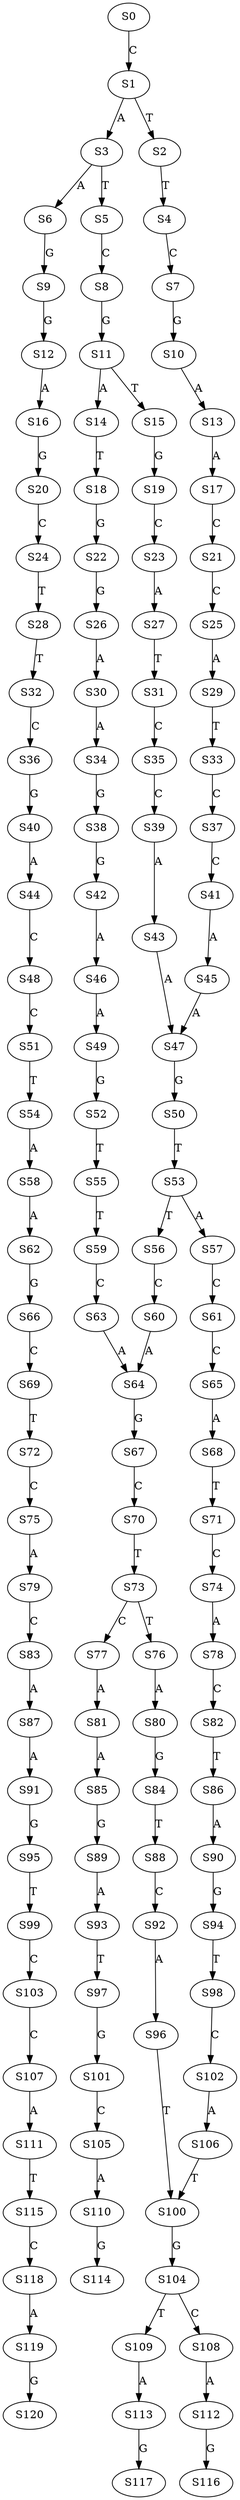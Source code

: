 strict digraph  {
	S0 -> S1 [ label = C ];
	S1 -> S2 [ label = T ];
	S1 -> S3 [ label = A ];
	S2 -> S4 [ label = T ];
	S3 -> S5 [ label = T ];
	S3 -> S6 [ label = A ];
	S4 -> S7 [ label = C ];
	S5 -> S8 [ label = C ];
	S6 -> S9 [ label = G ];
	S7 -> S10 [ label = G ];
	S8 -> S11 [ label = G ];
	S9 -> S12 [ label = G ];
	S10 -> S13 [ label = A ];
	S11 -> S14 [ label = A ];
	S11 -> S15 [ label = T ];
	S12 -> S16 [ label = A ];
	S13 -> S17 [ label = A ];
	S14 -> S18 [ label = T ];
	S15 -> S19 [ label = G ];
	S16 -> S20 [ label = G ];
	S17 -> S21 [ label = C ];
	S18 -> S22 [ label = G ];
	S19 -> S23 [ label = C ];
	S20 -> S24 [ label = C ];
	S21 -> S25 [ label = C ];
	S22 -> S26 [ label = G ];
	S23 -> S27 [ label = A ];
	S24 -> S28 [ label = T ];
	S25 -> S29 [ label = A ];
	S26 -> S30 [ label = A ];
	S27 -> S31 [ label = T ];
	S28 -> S32 [ label = T ];
	S29 -> S33 [ label = T ];
	S30 -> S34 [ label = A ];
	S31 -> S35 [ label = C ];
	S32 -> S36 [ label = C ];
	S33 -> S37 [ label = C ];
	S34 -> S38 [ label = G ];
	S35 -> S39 [ label = C ];
	S36 -> S40 [ label = G ];
	S37 -> S41 [ label = C ];
	S38 -> S42 [ label = G ];
	S39 -> S43 [ label = A ];
	S40 -> S44 [ label = A ];
	S41 -> S45 [ label = A ];
	S42 -> S46 [ label = A ];
	S43 -> S47 [ label = A ];
	S44 -> S48 [ label = C ];
	S45 -> S47 [ label = A ];
	S46 -> S49 [ label = A ];
	S47 -> S50 [ label = G ];
	S48 -> S51 [ label = C ];
	S49 -> S52 [ label = G ];
	S50 -> S53 [ label = T ];
	S51 -> S54 [ label = T ];
	S52 -> S55 [ label = T ];
	S53 -> S56 [ label = T ];
	S53 -> S57 [ label = A ];
	S54 -> S58 [ label = A ];
	S55 -> S59 [ label = T ];
	S56 -> S60 [ label = C ];
	S57 -> S61 [ label = C ];
	S58 -> S62 [ label = A ];
	S59 -> S63 [ label = C ];
	S60 -> S64 [ label = A ];
	S61 -> S65 [ label = C ];
	S62 -> S66 [ label = G ];
	S63 -> S64 [ label = A ];
	S64 -> S67 [ label = G ];
	S65 -> S68 [ label = A ];
	S66 -> S69 [ label = C ];
	S67 -> S70 [ label = C ];
	S68 -> S71 [ label = T ];
	S69 -> S72 [ label = T ];
	S70 -> S73 [ label = T ];
	S71 -> S74 [ label = C ];
	S72 -> S75 [ label = C ];
	S73 -> S76 [ label = T ];
	S73 -> S77 [ label = C ];
	S74 -> S78 [ label = A ];
	S75 -> S79 [ label = A ];
	S76 -> S80 [ label = A ];
	S77 -> S81 [ label = A ];
	S78 -> S82 [ label = C ];
	S79 -> S83 [ label = C ];
	S80 -> S84 [ label = G ];
	S81 -> S85 [ label = A ];
	S82 -> S86 [ label = T ];
	S83 -> S87 [ label = A ];
	S84 -> S88 [ label = T ];
	S85 -> S89 [ label = G ];
	S86 -> S90 [ label = A ];
	S87 -> S91 [ label = A ];
	S88 -> S92 [ label = C ];
	S89 -> S93 [ label = A ];
	S90 -> S94 [ label = G ];
	S91 -> S95 [ label = G ];
	S92 -> S96 [ label = A ];
	S93 -> S97 [ label = T ];
	S94 -> S98 [ label = T ];
	S95 -> S99 [ label = T ];
	S96 -> S100 [ label = T ];
	S97 -> S101 [ label = G ];
	S98 -> S102 [ label = C ];
	S99 -> S103 [ label = C ];
	S100 -> S104 [ label = G ];
	S101 -> S105 [ label = C ];
	S102 -> S106 [ label = A ];
	S103 -> S107 [ label = C ];
	S104 -> S108 [ label = C ];
	S104 -> S109 [ label = T ];
	S105 -> S110 [ label = A ];
	S106 -> S100 [ label = T ];
	S107 -> S111 [ label = A ];
	S108 -> S112 [ label = A ];
	S109 -> S113 [ label = A ];
	S110 -> S114 [ label = G ];
	S111 -> S115 [ label = T ];
	S112 -> S116 [ label = G ];
	S113 -> S117 [ label = G ];
	S115 -> S118 [ label = C ];
	S118 -> S119 [ label = A ];
	S119 -> S120 [ label = G ];
}
